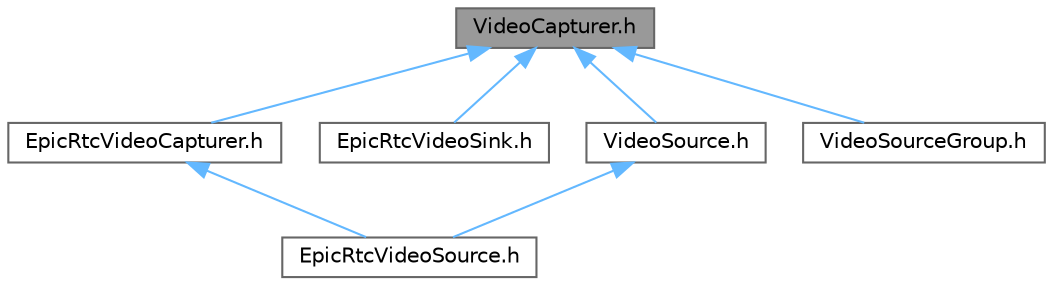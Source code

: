 digraph "VideoCapturer.h"
{
 // INTERACTIVE_SVG=YES
 // LATEX_PDF_SIZE
  bgcolor="transparent";
  edge [fontname=Helvetica,fontsize=10,labelfontname=Helvetica,labelfontsize=10];
  node [fontname=Helvetica,fontsize=10,shape=box,height=0.2,width=0.4];
  Node1 [id="Node000001",label="VideoCapturer.h",height=0.2,width=0.4,color="gray40", fillcolor="grey60", style="filled", fontcolor="black",tooltip=" "];
  Node1 -> Node2 [id="edge1_Node000001_Node000002",dir="back",color="steelblue1",style="solid",tooltip=" "];
  Node2 [id="Node000002",label="EpicRtcVideoCapturer.h",height=0.2,width=0.4,color="grey40", fillcolor="white", style="filled",URL="$d9/df6/EpicRtcVideoCapturer_8h.html",tooltip=" "];
  Node2 -> Node3 [id="edge2_Node000002_Node000003",dir="back",color="steelblue1",style="solid",tooltip=" "];
  Node3 [id="Node000003",label="EpicRtcVideoSource.h",height=0.2,width=0.4,color="grey40", fillcolor="white", style="filled",URL="$da/dcc/EpicRtcVideoSource_8h.html",tooltip=" "];
  Node1 -> Node4 [id="edge3_Node000001_Node000004",dir="back",color="steelblue1",style="solid",tooltip=" "];
  Node4 [id="Node000004",label="EpicRtcVideoSink.h",height=0.2,width=0.4,color="grey40", fillcolor="white", style="filled",URL="$d1/d21/EpicRtcVideoSink_8h.html",tooltip=" "];
  Node1 -> Node5 [id="edge4_Node000001_Node000005",dir="back",color="steelblue1",style="solid",tooltip=" "];
  Node5 [id="Node000005",label="VideoSource.h",height=0.2,width=0.4,color="grey40", fillcolor="white", style="filled",URL="$d4/d01/VideoSource_8h.html",tooltip=" "];
  Node5 -> Node3 [id="edge5_Node000005_Node000003",dir="back",color="steelblue1",style="solid",tooltip=" "];
  Node1 -> Node6 [id="edge6_Node000001_Node000006",dir="back",color="steelblue1",style="solid",tooltip=" "];
  Node6 [id="Node000006",label="VideoSourceGroup.h",height=0.2,width=0.4,color="grey40", fillcolor="white", style="filled",URL="$d6/d38/VideoSourceGroup_8h.html",tooltip=" "];
}
